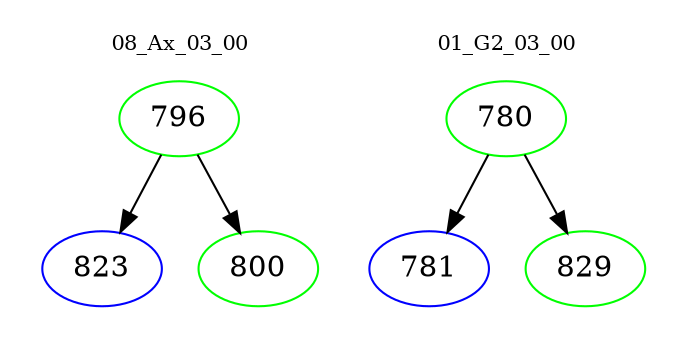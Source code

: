 digraph{
subgraph cluster_0 {
color = white
label = "08_Ax_03_00";
fontsize=10;
T0_796 [label="796", color="green"]
T0_796 -> T0_823 [color="black"]
T0_823 [label="823", color="blue"]
T0_796 -> T0_800 [color="black"]
T0_800 [label="800", color="green"]
}
subgraph cluster_1 {
color = white
label = "01_G2_03_00";
fontsize=10;
T1_780 [label="780", color="green"]
T1_780 -> T1_781 [color="black"]
T1_781 [label="781", color="blue"]
T1_780 -> T1_829 [color="black"]
T1_829 [label="829", color="green"]
}
}
